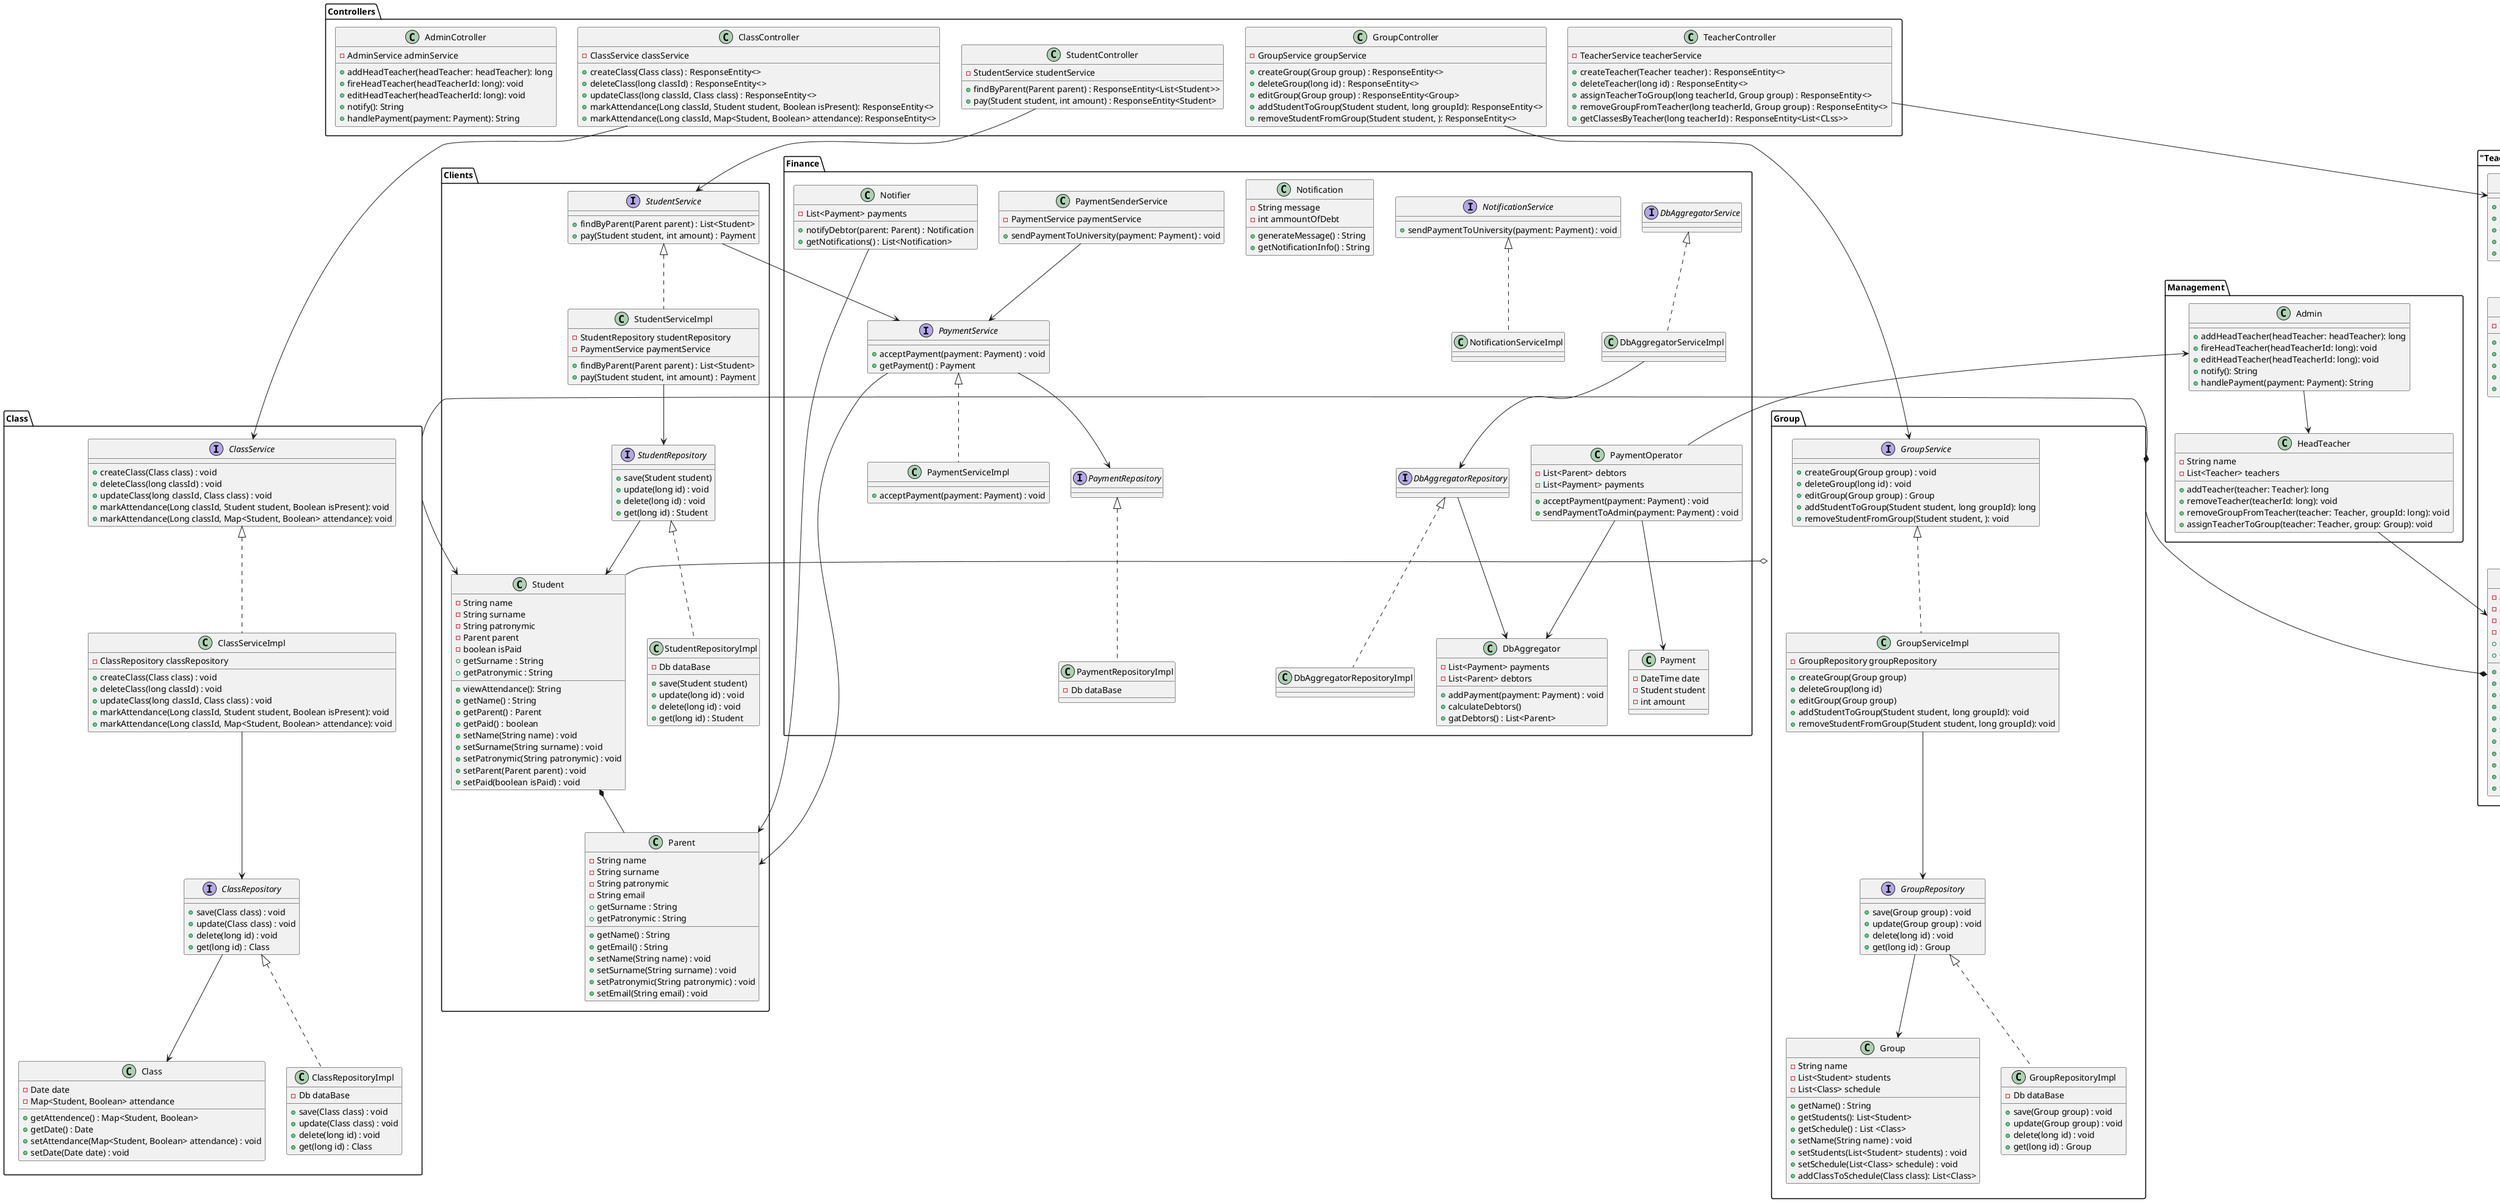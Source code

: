 @startuml

package "Controllers"{

  Class ClassController{
    -ClassService classService
    +createClass(Class class) : ResponseEntity<>
    +deleteClass(long classId) : ResponseEntity<>
    +updateClass(long classId, Class class) : ResponseEntity<>
    +markAttendance(Long classId, Student student, Boolean isPresent): ResponseEntity<>
    +markAttendance(Long classId, Map<Student, Boolean> attendance): ResponseEntity<>
  }
  Class TeacherController{
    -TeacherService teacherService
    + createTeacher(Teacher teacher) : ResponseEntity<>
    + deleteTeacher(long id) : ResponseEntity<>
    + assignTeacherToGroup(long teacherId, Group group) : ResponseEntity<>
    + removeGroupFromTeacher(long teacherId, Group group) : ResponseEntity<>
    + getClassesByTeacher(long teacherId) : ResponseEntity<List<CLss>>
  }
  Class GroupController{
    -GroupService groupService
    + createGroup(Group group) : ResponseEntity<>
    + deleteGroup(long id) : ResponseEntity<>
    + editGroup(Group group) : ResponseEntity<Group>
    + addStudentToGroup(Student student, long groupId): ResponseEntity<>
    + removeStudentFromGroup(Student student, ): ResponseEntity<>
  }

  Class StudentController {
    - StudentService studentService
    + findByParent(Parent parent) : ResponseEntity<List<Student>>
    + pay(Student student, int amount) : ResponseEntity<Student>
  }

  Class AdminCotroller {
    - AdminService adminService
    + addHeadTeacher(headTeacher: headTeacher): long
    + fireHeadTeacher(headTeacherId: long): void
    + editHeadTeacher(headTeacherId: long): void
    + notify(): String
    + handlePayment(payment: Payment): String
  }
}

package "Management"{

  Class Admin {
    + addHeadTeacher(headTeacher: headTeacher): long
    + fireHeadTeacher(headTeacherId: long): void
    + editHeadTeacher(headTeacherId: long): void
    + notify(): String
    + handlePayment(payment: Payment): String
  }

  Class HeadTeacher{
    - String name
    - List<Teacher> teachers
    + addTeacher(teacher: Teacher): long
    + removeTeacher(teacherId: long): void
    + removeGroupFromTeacher(teacher: Teacher, groupId: long): void
    + assignTeacherToGroup(teacher: Teacher, group: Group): void
  }

}
package "Class"{
Class Class {
    - Date date
    - Map<Student, Boolean> attendance
    + getAttendence() : Map<Student, Boolean>
    + getDate() : Date
    + setAttendance(Map<Student, Boolean> attendance) : void
    + setDate(Date date) : void
  }
  Interface ClassService {
    +createClass(Class class) : void
    +deleteClass(long classId) : void
    +updateClass(long classId, Class class) : void
    +markAttendance(Long classId, Student student, Boolean isPresent): void
    +markAttendance(Long classId, Map<Student, Boolean> attendance): void
  }
  Class ClassServiceImpl implements ClassService{
    -ClassRepository classRepository
    +createClass(Class class) : void
    +deleteClass(long classId) : void
    +updateClass(long classId, Class class) : void
    +markAttendance(Long classId, Student student, Boolean isPresent): void
    +markAttendance(Long classId, Map<Student, Boolean> attendance): void
  }
  Interface ClassRepository{
   + save(Class class) : void
   + update(Class class) : void
   + delete(long id) : void
   + get(long id) : Class
  }
  Class ClassRepositoryImpl implements ClassRepository{
   - Db dataBase
   + save(Class class) : void
   + update(Class class) : void
   + delete(long id) : void
   + get(long id) : Class
  }

  ClassRepository --> Class
  ClassServiceImpl --> ClassRepository
}
package "Teacher{
Class Teacher {
    - String name
    - String surname
    - String patronymic
    - List<Group> groups
    + addGroup(Group group) : void
    + removeGroup(Group group) : void
    + getClasses(): List<Class>
    + getGroups() : List<Group>
    + getfullName() : String
    + setGroups(List<Group> groups) : void
    + setFullName(String fullName) : void
    + getName() : String
    + getSurname : String
    + getPatronymic : String
    + setName(String name) : void
    + setSurname(String surname) : void
    + setPatronymic(String patronymic) : void
  }
  Interface TeacherService{
    + createTeacher(Teacher teacher) : void
    + deleteTeacher(long id) : void
    + assignTeacherToGroup(long teacherId, Group group) : void
    + removeGroupFromTeacher(long teacherId, Group group) : void
    + getClassesByTeacher(long teacherId) : List<Class>
  }
  Class TeacherServiceImpl implements TeacherService{
    - TeacherRepository teacherRepository
    + createTeacher(Teacher teacher) : void
    + deleteTeacher(long id) : void
    + assignTeacherToGroup(long teacherId, Group group) : void
    + removeGroupFromTeacher(long teacherId, Group group) : void
    + getClassesByTeacher(long teacherId) : List<Class>
  }
  Interface TeacherRepository{
   + save(Teacher teacher) : void
   + update(Teacher teacher) : void
   + delete(long id) : void
   + get(long id) : Teacher
  }
  Class TeacherRepositoryImpl implements TeacherRepository {
   - Db dataBase
   + save(Teacher teacher) : void
   + update(Teacher teacher) : void
   + delete(long id) : void
   + get(long id) : Teacher
  }
  TeacherRepository --> Teacher
  TeacherServiceImpl --> TeacherRepository
}
package "Group"{
  Class Group {
    - String name
    - List<Student> students
    - List<Class> schedule
    + getName() : String
    + getStudents(): List<Student>
    + getSchedule() : List <Class>
    + setName(String name) : void
    + setStudents(List<Student> students) : void
    + setSchedule(List<Class> schedule) : void
    + addClassToSchedule(Class class): List<Class>
  }
  Interface GroupService{
    + createGroup(Group group) : void
    + deleteGroup(long id) : void
    + editGroup(Group group) : Group
    + addStudentToGroup(Student student, long groupId): long
    + removeStudentFromGroup(Student student, ): void
  }
  Class GroupServiceImpl implements GroupService{
    - GroupRepository groupRepository
    + createGroup(Group group)
    + deleteGroup(long id)
    + editGroup(Group group)
    + addStudentToGroup(Student student, long groupId): void
    + removeStudentFromGroup(Student student, long groupId): void
  }
  Interface GroupRepository {
   + save(Group group) : void
   + update(Group group) : void
   + delete(long id) : void
   + get(long id) : Group
  }
  Class GroupRepositoryImpl implements GroupRepository {
   - Db dataBase
   + save(Group group) : void
   + update(Group group) : void
   + delete(long id) : void
   + get(long id) : Group
  }
  GroupRepository --> Group
  GroupServiceImpl --> GroupRepository

}
package "Clients"{
Class Student {
    - String name
    - String surname
    - String patronymic
    - Parent parent
    - boolean isPaid
    + viewAttendance(): String
    + getName() : String
    + getSurname : String
    + getPatronymic : String
    + getParent() : Parent
    + getPaid() : boolean
    + setName(String name) : void
    + setSurname(String surname) : void
    + setPatronymic(String patronymic) : void
    + setParent(Parent parent) : void
    + setPaid(boolean isPaid) : void

  }
  Interface StudentService {
    + findByParent(Parent parent) : List<Student>
    + pay(Student student, int amount) : Payment
  }
  Class StudentServiceImpl implements StudentService{
    - StudentRepository studentRepository
    - PaymentService paymentService
    + findByParent(Parent parent) : List<Student>
    + pay(Student student, int amount) : Payment
  }
  Interface StudentRepository {
   + save(Student student)
   + update(long id) : void
   + delete(long id) : void
   + get(long id) : Student
  }
  Class StudentRepositoryImpl implements StudentRepository{
   - Db dataBase
   + save(Student student)
   + update(long id) : void
   + delete(long id) : void
   + get(long id) : Student
  }



  Class Parent {
    - String name
    - String surname
    - String patronymic
    - String email
    + getName() : String
    + getSurname : String
    + getPatronymic : String
    + getEmail() : String
    + setName(String name) : void
    + setSurname(String surname) : void
    + setPatronymic(String patronymic) : void
    + setEmail(String email) : void
  }

  StudentRepository --> Student
  StudentServiceImpl --> StudentRepository
}

package "Finance"{

  Class Notifier {
   - List<Payment> payments
   + notifyDebtor(parent: Parent) : Notification
   + getNotifications() : List<Notification>
  }
Class Notification {
   - String message
   - int ammountOfDebt
   + generateMessage() : String
   + getNotificationInfo() : String
  }

  Class PaymentOperator {
    - List<Parent> debtors
    - List<Payment> payments
    + acceptPayment(payment: Payment) : void
    + sendPaymentToAdmin(payment: Payment) : void
  }

  Interface PaymentService{
    + acceptPayment(payment: Payment) : void
    + getPayment() : Payment
  }

  Class PaymentServiceImpl implements PaymentService{
    + acceptPayment(payment: Payment) : void
  }

  Interface PaymentRepository{
  }

  Class PaymentRepositoryImpl implements PaymentRepository{
    -Db dataBase
  }

  PaymentService --> PaymentRepository

  Class PaymentSenderService {
    -PaymentService paymentService
    + sendPaymentToUniversity(payment: Payment) : void
  }

  PaymentSenderService --> PaymentService

  Interface NotificationService{
    + sendPaymentToUniversity(payment: Payment) : void
  }

  Class NotificationServiceImpl implements NotificationService{

  }


  Class DbAggregator {
   - List<Payment> payments
   - List<Parent> debtors
   + addPayment(payment: Payment) : void
   + calculateDebtors()
   + gatDebtors() : List<Parent>
  }

  Interface DbAggregatorRepository{
  }

  Interface DbAggregatorService{
  }

  Class DbAggregatorServiceImpl{
  }

  Class DbAggregatorRepositoryImpl{
  }


  Class Payment {
    - DateTime date
    - Student student
    - int amount
  }

}
PaymentOperator --> DbAggregator
DbAggregatorRepositoryImpl .up.|> DbAggregatorRepository
DbAggregatorServiceImpl .up.|> DbAggregatorService


DbAggregatorRepository --> DbAggregator
DbAggregatorServiceImpl --> DbAggregatorRepository

Notifier --> Parent

StudentService --> PaymentService

Admin--> HeadTeacher
HeadTeacher --> Teacher
Teacher *-- Group
Group o-- Student
Student  *-- Parent
PaymentOperator --> Payment
PaymentService --> Parent
PaymentOperator --> Admin
Group *-- Class
Class --> Student

TeacherController --> TeacherService
GroupController --> GroupService
ClassController --> ClassService
StudentController --> StudentService
@enduml